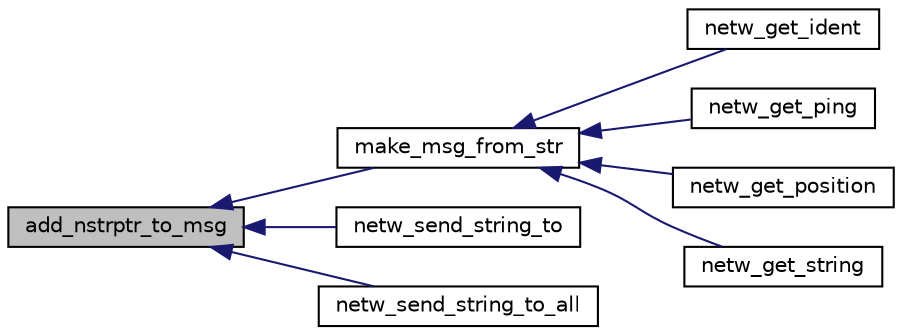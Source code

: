 digraph G
{
  edge [fontname="Helvetica",fontsize="10",labelfontname="Helvetica",labelfontsize="10"];
  node [fontname="Helvetica",fontsize="10",shape=record];
  rankdir=LR;
  Node1 [label="add_nstrptr_to_msg",height=0.2,width=0.4,color="black", fillcolor="grey75", style="filled" fontcolor="black"];
  Node1 -> Node2 [dir=back,color="midnightblue",fontsize="10",style="solid",fontname="Helvetica"];
  Node2 [label="make_msg_from_str",height=0.2,width=0.4,color="black", fillcolor="white", style="filled",URL="$group___n_e_t_w_o_r_k___m_s_g.html#ga0ff2638e1e094f9af393d0d63cbbab0d",tooltip="Make a single message of the string."];
  Node2 -> Node3 [dir=back,color="midnightblue",fontsize="10",style="solid",fontname="Helvetica"];
  Node3 [label="netw_get_ident",height=0.2,width=0.4,color="black", fillcolor="white", style="filled",URL="$group___n_e_t_w_o_r_k___m_s_g.html#gaf2d84e34e50db7b3b7aca16c6bdb06f8",tooltip="Retrieves identification from netwmsg."];
  Node2 -> Node4 [dir=back,color="midnightblue",fontsize="10",style="solid",fontname="Helvetica"];
  Node4 [label="netw_get_ping",height=0.2,width=0.4,color="black", fillcolor="white", style="filled",URL="$group___n_e_t_w_o_r_k___m_s_g.html#ga525ee81a12f526d55b2b380d9338424e",tooltip="Retrieves a ping travel elapsed time."];
  Node2 -> Node5 [dir=back,color="midnightblue",fontsize="10",style="solid",fontname="Helvetica"];
  Node5 [label="netw_get_position",height=0.2,width=0.4,color="black", fillcolor="white", style="filled",URL="$group___n_e_t_w_o_r_k___m_s_g.html#ga241bf3b1ebc63dd986dfec1b0fe4998b",tooltip="Retrieves position from netwmsg."];
  Node2 -> Node6 [dir=back,color="midnightblue",fontsize="10",style="solid",fontname="Helvetica"];
  Node6 [label="netw_get_string",height=0.2,width=0.4,color="black", fillcolor="white", style="filled",URL="$group___n_e_t_w_o_r_k___m_s_g.html#gace220d6339bd8085269ecee2b35126fb",tooltip="Retrieves string from netwmsg."];
  Node1 -> Node7 [dir=back,color="midnightblue",fontsize="10",style="solid",fontname="Helvetica"];
  Node7 [label="netw_send_string_to",height=0.2,width=0.4,color="black", fillcolor="white", style="filled",URL="$group___n_e_t_w_o_r_k___m_s_g.html#ga58d8af6bc08bdd67a61a6921fff3204b",tooltip="Add a string to the network, aiming a specific user."];
  Node1 -> Node8 [dir=back,color="midnightblue",fontsize="10",style="solid",fontname="Helvetica"];
  Node8 [label="netw_send_string_to_all",height=0.2,width=0.4,color="black", fillcolor="white", style="filled",URL="$group___n_e_t_w_o_r_k___m_s_g.html#gaa37866d5bddb1f181484360619fd16f9",tooltip="Add a string to the network, aiming all server-side users."];
}
